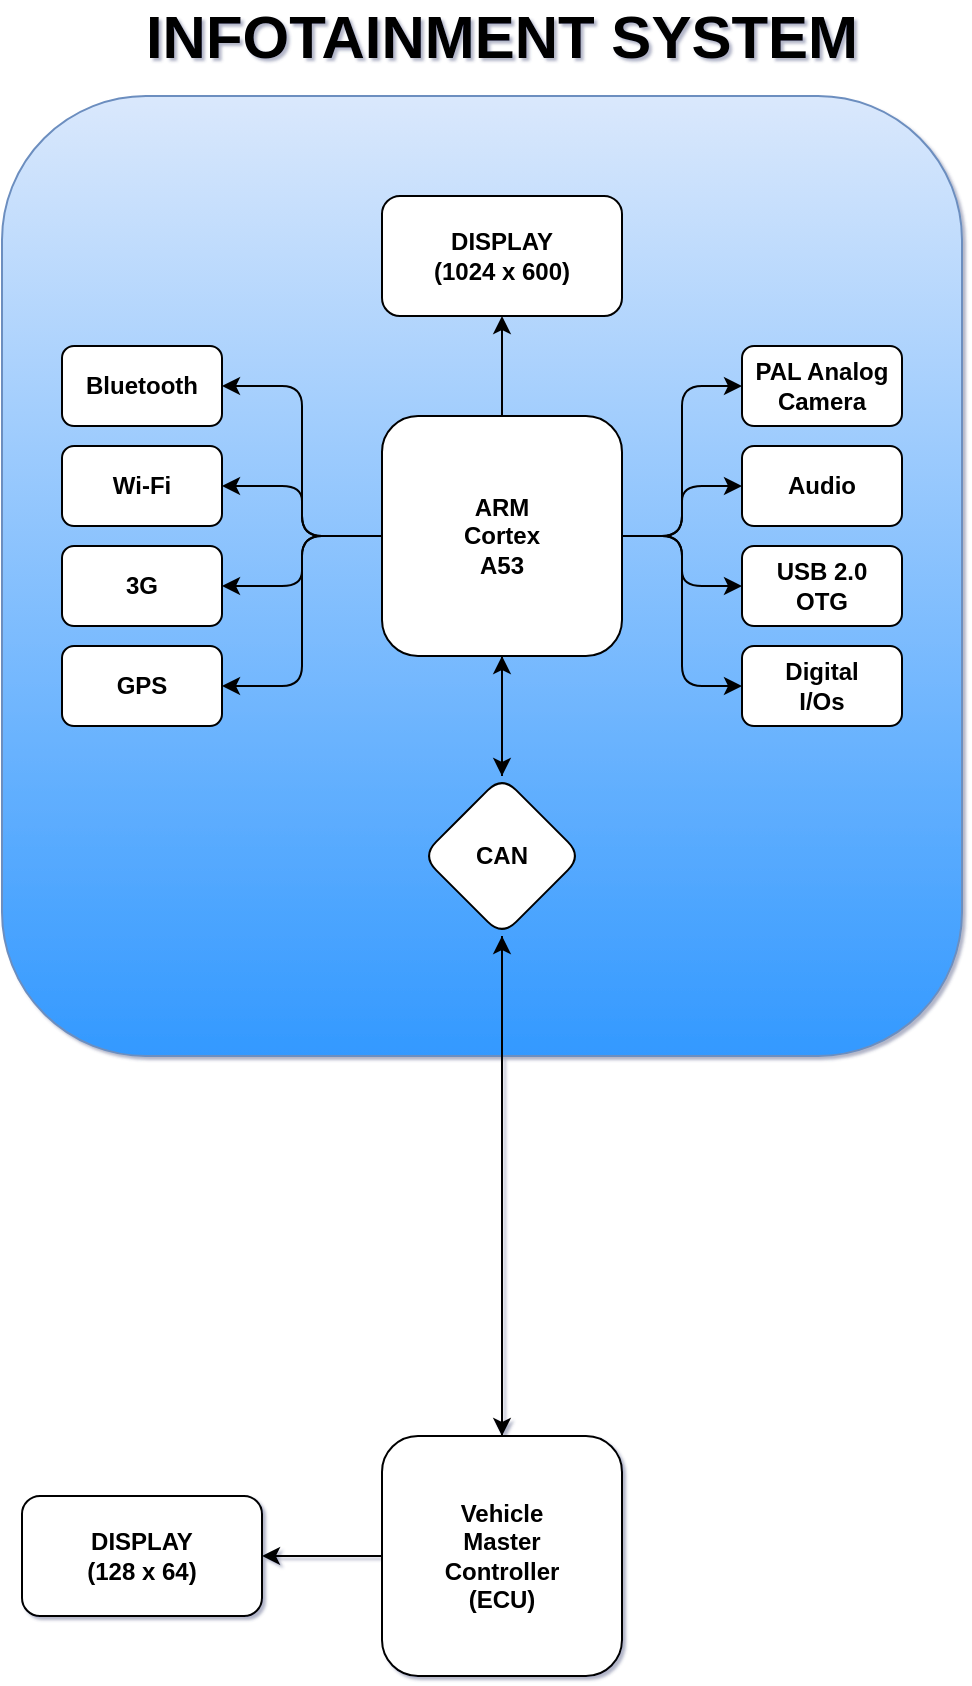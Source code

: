 <mxfile version="17.1.2" type="github">
  <diagram id="bnbP6OcpH1NLOzMTCmPw" name="Page-1">
    <mxGraphModel dx="875" dy="474" grid="1" gridSize="10" guides="1" tooltips="1" connect="1" arrows="1" fold="1" page="1" pageScale="1" pageWidth="827" pageHeight="1169" math="0" shadow="1">
      <root>
        <mxCell id="0" />
        <mxCell id="1" parent="0" />
        <mxCell id="Bn9PzpatzkhQ2vkX_6A5-3" value="" style="whiteSpace=wrap;html=1;aspect=fixed;rounded=1;fillColor=#dae8fc;strokeColor=#6c8ebf;gradientColor=#3399FF;" vertex="1" parent="1">
          <mxGeometry x="150" y="85" width="480" height="480" as="geometry" />
        </mxCell>
        <mxCell id="xFkp3cyiKku6F0Zyy1Ib-4" style="edgeStyle=orthogonalEdgeStyle;rounded=1;orthogonalLoop=1;jettySize=auto;html=1;entryX=0.5;entryY=1;entryDx=0;entryDy=0;" parent="1" source="xFkp3cyiKku6F0Zyy1Ib-1" target="xFkp3cyiKku6F0Zyy1Ib-3" edge="1">
          <mxGeometry relative="1" as="geometry" />
        </mxCell>
        <mxCell id="xFkp3cyiKku6F0Zyy1Ib-13" style="edgeStyle=orthogonalEdgeStyle;rounded=1;orthogonalLoop=1;jettySize=auto;html=1;" parent="1" source="xFkp3cyiKku6F0Zyy1Ib-1" target="xFkp3cyiKku6F0Zyy1Ib-9" edge="1">
          <mxGeometry relative="1" as="geometry" />
        </mxCell>
        <mxCell id="xFkp3cyiKku6F0Zyy1Ib-14" style="edgeStyle=orthogonalEdgeStyle;rounded=1;orthogonalLoop=1;jettySize=auto;html=1;entryX=1;entryY=0.5;entryDx=0;entryDy=0;" parent="1" source="xFkp3cyiKku6F0Zyy1Ib-1" target="xFkp3cyiKku6F0Zyy1Ib-10" edge="1">
          <mxGeometry relative="1" as="geometry" />
        </mxCell>
        <mxCell id="xFkp3cyiKku6F0Zyy1Ib-15" style="edgeStyle=orthogonalEdgeStyle;rounded=1;orthogonalLoop=1;jettySize=auto;html=1;entryX=1;entryY=0.5;entryDx=0;entryDy=0;" parent="1" source="xFkp3cyiKku6F0Zyy1Ib-1" target="xFkp3cyiKku6F0Zyy1Ib-11" edge="1">
          <mxGeometry relative="1" as="geometry" />
        </mxCell>
        <mxCell id="xFkp3cyiKku6F0Zyy1Ib-16" style="edgeStyle=orthogonalEdgeStyle;rounded=1;orthogonalLoop=1;jettySize=auto;html=1;entryX=1;entryY=0.5;entryDx=0;entryDy=0;" parent="1" source="xFkp3cyiKku6F0Zyy1Ib-1" target="xFkp3cyiKku6F0Zyy1Ib-12" edge="1">
          <mxGeometry relative="1" as="geometry" />
        </mxCell>
        <mxCell id="xFkp3cyiKku6F0Zyy1Ib-22" style="edgeStyle=orthogonalEdgeStyle;rounded=1;orthogonalLoop=1;jettySize=auto;html=1;entryX=0;entryY=0.5;entryDx=0;entryDy=0;" parent="1" source="xFkp3cyiKku6F0Zyy1Ib-1" target="xFkp3cyiKku6F0Zyy1Ib-18" edge="1">
          <mxGeometry relative="1" as="geometry" />
        </mxCell>
        <mxCell id="xFkp3cyiKku6F0Zyy1Ib-23" style="edgeStyle=orthogonalEdgeStyle;rounded=1;orthogonalLoop=1;jettySize=auto;html=1;entryX=0;entryY=0.5;entryDx=0;entryDy=0;" parent="1" source="xFkp3cyiKku6F0Zyy1Ib-1" target="xFkp3cyiKku6F0Zyy1Ib-19" edge="1">
          <mxGeometry relative="1" as="geometry" />
        </mxCell>
        <mxCell id="xFkp3cyiKku6F0Zyy1Ib-24" style="edgeStyle=orthogonalEdgeStyle;rounded=1;orthogonalLoop=1;jettySize=auto;html=1;entryX=0;entryY=0.5;entryDx=0;entryDy=0;" parent="1" source="xFkp3cyiKku6F0Zyy1Ib-1" target="xFkp3cyiKku6F0Zyy1Ib-20" edge="1">
          <mxGeometry relative="1" as="geometry" />
        </mxCell>
        <mxCell id="xFkp3cyiKku6F0Zyy1Ib-25" style="edgeStyle=orthogonalEdgeStyle;rounded=1;orthogonalLoop=1;jettySize=auto;html=1;entryX=0;entryY=0.5;entryDx=0;entryDy=0;" parent="1" source="xFkp3cyiKku6F0Zyy1Ib-1" target="xFkp3cyiKku6F0Zyy1Ib-21" edge="1">
          <mxGeometry relative="1" as="geometry" />
        </mxCell>
        <mxCell id="xFkp3cyiKku6F0Zyy1Ib-28" style="edgeStyle=orthogonalEdgeStyle;rounded=1;orthogonalLoop=1;jettySize=auto;html=1;exitX=0.5;exitY=1;exitDx=0;exitDy=0;entryX=0.5;entryY=0;entryDx=0;entryDy=0;" parent="1" source="xFkp3cyiKku6F0Zyy1Ib-1" target="xFkp3cyiKku6F0Zyy1Ib-26" edge="1">
          <mxGeometry relative="1" as="geometry" />
        </mxCell>
        <mxCell id="xFkp3cyiKku6F0Zyy1Ib-1" value="&lt;b&gt;ARM&lt;br&gt;Cortex&lt;br&gt;A53&lt;/b&gt;" style="whiteSpace=wrap;html=1;aspect=fixed;rounded=1;" parent="1" vertex="1">
          <mxGeometry x="340" y="245" width="120" height="120" as="geometry" />
        </mxCell>
        <mxCell id="xFkp3cyiKku6F0Zyy1Ib-3" value="&lt;b&gt;DISPLAY&lt;br&gt;(1024 x 600)&lt;br&gt;&lt;/b&gt;" style="rounded=1;whiteSpace=wrap;html=1;" parent="1" vertex="1">
          <mxGeometry x="340" y="135" width="120" height="60" as="geometry" />
        </mxCell>
        <mxCell id="xFkp3cyiKku6F0Zyy1Ib-9" value="&lt;b&gt;Bluetooth&lt;/b&gt;" style="rounded=1;whiteSpace=wrap;html=1;" parent="1" vertex="1">
          <mxGeometry x="180" y="210" width="80" height="40" as="geometry" />
        </mxCell>
        <mxCell id="xFkp3cyiKku6F0Zyy1Ib-10" value="&lt;b&gt;Wi-Fi&lt;/b&gt;" style="rounded=1;whiteSpace=wrap;html=1;" parent="1" vertex="1">
          <mxGeometry x="180" y="260" width="80" height="40" as="geometry" />
        </mxCell>
        <mxCell id="xFkp3cyiKku6F0Zyy1Ib-11" value="&lt;b&gt;3G&lt;/b&gt;" style="rounded=1;whiteSpace=wrap;html=1;" parent="1" vertex="1">
          <mxGeometry x="180" y="310" width="80" height="40" as="geometry" />
        </mxCell>
        <mxCell id="xFkp3cyiKku6F0Zyy1Ib-12" value="&lt;b&gt;GPS&lt;/b&gt;" style="rounded=1;whiteSpace=wrap;html=1;" parent="1" vertex="1">
          <mxGeometry x="180" y="360" width="80" height="40" as="geometry" />
        </mxCell>
        <mxCell id="xFkp3cyiKku6F0Zyy1Ib-18" value="&lt;b&gt;PAL Analog&lt;br&gt;Camera&lt;/b&gt;" style="rounded=1;whiteSpace=wrap;html=1;" parent="1" vertex="1">
          <mxGeometry x="520" y="210" width="80" height="40" as="geometry" />
        </mxCell>
        <mxCell id="xFkp3cyiKku6F0Zyy1Ib-19" value="Audio" style="rounded=1;whiteSpace=wrap;html=1;fontStyle=1;" parent="1" vertex="1">
          <mxGeometry x="520" y="260" width="80" height="40" as="geometry" />
        </mxCell>
        <mxCell id="xFkp3cyiKku6F0Zyy1Ib-20" value="USB 2.0&lt;br&gt;OTG" style="rounded=1;whiteSpace=wrap;html=1;fontStyle=1;" parent="1" vertex="1">
          <mxGeometry x="520" y="310" width="80" height="40" as="geometry" />
        </mxCell>
        <mxCell id="xFkp3cyiKku6F0Zyy1Ib-21" value="&lt;b&gt;Digital&lt;br&gt;I/Os&lt;/b&gt;" style="rounded=1;whiteSpace=wrap;html=1;" parent="1" vertex="1">
          <mxGeometry x="520" y="360" width="80" height="40" as="geometry" />
        </mxCell>
        <mxCell id="xFkp3cyiKku6F0Zyy1Ib-27" style="edgeStyle=orthogonalEdgeStyle;rounded=1;orthogonalLoop=1;jettySize=auto;html=1;exitX=0.5;exitY=0;exitDx=0;exitDy=0;entryX=0.5;entryY=1;entryDx=0;entryDy=0;" parent="1" source="xFkp3cyiKku6F0Zyy1Ib-26" target="xFkp3cyiKku6F0Zyy1Ib-1" edge="1">
          <mxGeometry relative="1" as="geometry" />
        </mxCell>
        <mxCell id="xFkp3cyiKku6F0Zyy1Ib-31" style="edgeStyle=orthogonalEdgeStyle;rounded=1;orthogonalLoop=1;jettySize=auto;html=1;entryX=0.5;entryY=0;entryDx=0;entryDy=0;" parent="1" source="xFkp3cyiKku6F0Zyy1Ib-26" target="xFkp3cyiKku6F0Zyy1Ib-30" edge="1">
          <mxGeometry relative="1" as="geometry" />
        </mxCell>
        <mxCell id="xFkp3cyiKku6F0Zyy1Ib-26" value="&lt;b&gt;CAN&lt;/b&gt;" style="rhombus;whiteSpace=wrap;html=1;rounded=1;" parent="1" vertex="1">
          <mxGeometry x="360" y="425" width="80" height="80" as="geometry" />
        </mxCell>
        <mxCell id="Bn9PzpatzkhQ2vkX_6A5-2" style="edgeStyle=orthogonalEdgeStyle;rounded=1;orthogonalLoop=1;jettySize=auto;html=1;entryX=1;entryY=0.5;entryDx=0;entryDy=0;" edge="1" parent="1" source="xFkp3cyiKku6F0Zyy1Ib-30" target="Bn9PzpatzkhQ2vkX_6A5-1">
          <mxGeometry relative="1" as="geometry" />
        </mxCell>
        <mxCell id="Bn9PzpatzkhQ2vkX_6A5-4" style="edgeStyle=orthogonalEdgeStyle;rounded=1;orthogonalLoop=1;jettySize=auto;html=1;" edge="1" parent="1" source="xFkp3cyiKku6F0Zyy1Ib-30">
          <mxGeometry relative="1" as="geometry">
            <mxPoint x="400" y="505" as="targetPoint" />
          </mxGeometry>
        </mxCell>
        <mxCell id="xFkp3cyiKku6F0Zyy1Ib-30" value="&lt;b&gt;Vehicle&lt;br&gt;Master&lt;br&gt;Controller&lt;br&gt;(ECU)&lt;br&gt;&lt;/b&gt;" style="whiteSpace=wrap;html=1;aspect=fixed;rounded=1;" parent="1" vertex="1">
          <mxGeometry x="340" y="755" width="120" height="120" as="geometry" />
        </mxCell>
        <mxCell id="Bn9PzpatzkhQ2vkX_6A5-1" value="&lt;b&gt;DISPLAY&lt;br&gt;(128 x 64)&lt;br&gt;&lt;/b&gt;" style="rounded=1;whiteSpace=wrap;html=1;" vertex="1" parent="1">
          <mxGeometry x="160" y="785" width="120" height="60" as="geometry" />
        </mxCell>
        <mxCell id="Bn9PzpatzkhQ2vkX_6A5-5" value="&lt;font style=&quot;font-size: 30px&quot;&gt;&lt;b&gt;INFOTAINMENT SYSTEM&lt;/b&gt;&lt;/font&gt;" style="text;html=1;strokeColor=none;fillColor=none;align=center;verticalAlign=middle;whiteSpace=wrap;rounded=0;" vertex="1" parent="1">
          <mxGeometry x="210" y="40" width="380" height="30" as="geometry" />
        </mxCell>
      </root>
    </mxGraphModel>
  </diagram>
</mxfile>
